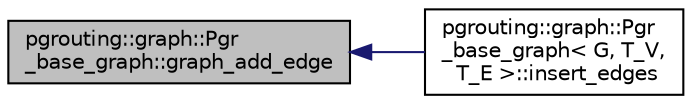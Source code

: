 digraph "pgrouting::graph::Pgr_base_graph::graph_add_edge"
{
  edge [fontname="Helvetica",fontsize="10",labelfontname="Helvetica",labelfontsize="10"];
  node [fontname="Helvetica",fontsize="10",shape=record];
  rankdir="LR";
  Node1 [label="pgrouting::graph::Pgr\l_base_graph::graph_add_edge",height=0.2,width=0.4,color="black", fillcolor="grey75", style="filled" fontcolor="black"];
  Node1 -> Node2 [dir="back",color="midnightblue",fontsize="10",style="solid",fontname="Helvetica"];
  Node2 [label="pgrouting::graph::Pgr\l_base_graph\< G, T_V,\l T_E \>::insert_edges",height=0.2,width=0.4,color="black", fillcolor="white", style="filled",URL="$classpgrouting_1_1graph_1_1Pgr__base__graph.html#adf97e69a48e3d65856b77fdc19d741eb",tooltip="Inserts count edges of type pgr_edge_t into the graph. "];
}
